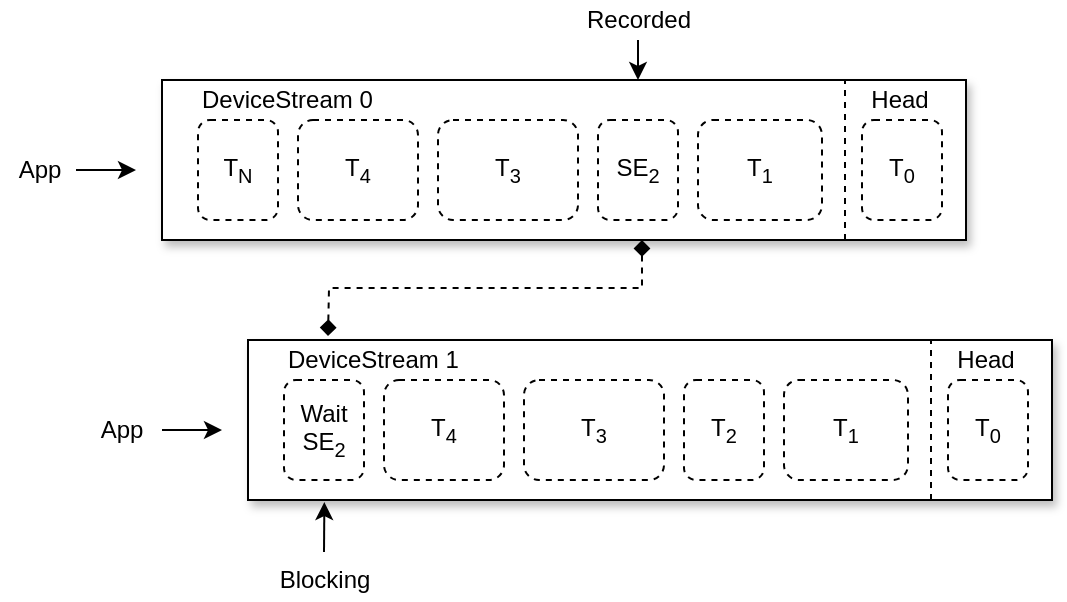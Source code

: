 <mxfile version="10.7.1" type="github"><diagram id="2vYcvdMglhv5XL8r2kbe" name="Page-1"><mxGraphModel dx="665" dy="694" grid="1" gridSize="10" guides="1" tooltips="1" connect="1" arrows="1" fold="1" page="1" pageScale="1" pageWidth="850" pageHeight="1100" math="0" shadow="0"><root><mxCell id="0"/><mxCell id="1" parent="0"/><mxCell id="hWTyPkQZ2qzjJMIVBUVF-16" value="App" style="text;html=1;strokeColor=none;fillColor=none;align=center;verticalAlign=middle;whiteSpace=wrap;rounded=0;dashed=1;" parent="1" vertex="1"><mxGeometry y="85" width="40" height="20" as="geometry"/></mxCell><mxCell id="KV9_CcIdV-ENm-rVORyN-45" value="" style="edgeStyle=orthogonalEdgeStyle;rounded=0;orthogonalLoop=1;jettySize=auto;html=1;exitX=0.597;exitY=1;exitDx=0;exitDy=0;exitPerimeter=0;endArrow=diamond;endFill=1;startArrow=diamond;startFill=1;dashed=1;" edge="1" parent="1" source="hWTyPkQZ2qzjJMIVBUVF-1"><mxGeometry relative="1" as="geometry"><mxPoint x="164" y="178" as="targetPoint"/></mxGeometry></mxCell><mxCell id="H2AIq35H4eGOhcMndZeG-18" value="Recorded&lt;br&gt;" style="text;html=1;resizable=0;points=[];autosize=1;align=center;verticalAlign=top;spacingTop=-4;" parent="1" vertex="1"><mxGeometry x="284" y="10" width="70" height="20" as="geometry"/></mxCell><mxCell id="KV9_CcIdV-ENm-rVORyN-46" value="" style="group" vertex="1" connectable="0" parent="1"><mxGeometry x="38" y="50" width="445" height="80" as="geometry"/></mxCell><mxCell id="hWTyPkQZ2qzjJMIVBUVF-18" value="" style="endArrow=classic;html=1;" parent="KV9_CcIdV-ENm-rVORyN-46" edge="1"><mxGeometry width="50" height="50" relative="1" as="geometry"><mxPoint y="45" as="sourcePoint"/><mxPoint x="30" y="45" as="targetPoint"/></mxGeometry></mxCell><mxCell id="hWTyPkQZ2qzjJMIVBUVF-1" value="" style="rounded=0;whiteSpace=wrap;html=1;shadow=1;" parent="KV9_CcIdV-ENm-rVORyN-46" vertex="1"><mxGeometry x="43" width="402" height="80" as="geometry"/></mxCell><mxCell id="hWTyPkQZ2qzjJMIVBUVF-2" value="DeviceStream 0" style="text;html=1;strokeColor=none;fillColor=none;align=left;verticalAlign=middle;whiteSpace=wrap;rounded=0;" parent="KV9_CcIdV-ENm-rVORyN-46" vertex="1"><mxGeometry x="61" width="140" height="20" as="geometry"/></mxCell><mxCell id="hWTyPkQZ2qzjJMIVBUVF-7" value="T&lt;sub&gt;0&lt;/sub&gt;" style="text;html=1;strokeColor=#000000;fillColor=none;align=center;verticalAlign=middle;whiteSpace=wrap;rounded=1;dashed=1;" parent="KV9_CcIdV-ENm-rVORyN-46" vertex="1"><mxGeometry x="393" y="20" width="40" height="50" as="geometry"/></mxCell><mxCell id="hWTyPkQZ2qzjJMIVBUVF-8" value="T&lt;sub&gt;1&lt;/sub&gt;" style="text;html=1;strokeColor=#000000;fillColor=none;align=center;verticalAlign=middle;whiteSpace=wrap;rounded=1;dashed=1;" parent="KV9_CcIdV-ENm-rVORyN-46" vertex="1"><mxGeometry x="311" y="20" width="62" height="50" as="geometry"/></mxCell><mxCell id="hWTyPkQZ2qzjJMIVBUVF-9" value="T&lt;sub&gt;3&lt;/sub&gt;" style="text;html=1;strokeColor=#000000;fillColor=none;align=center;verticalAlign=middle;whiteSpace=wrap;rounded=1;dashed=1;" parent="KV9_CcIdV-ENm-rVORyN-46" vertex="1"><mxGeometry x="181" y="20" width="70" height="50" as="geometry"/></mxCell><mxCell id="hWTyPkQZ2qzjJMIVBUVF-11" value="T&lt;sub&gt;4&lt;/sub&gt;" style="text;html=1;strokeColor=#000000;fillColor=none;align=center;verticalAlign=middle;whiteSpace=wrap;rounded=1;dashed=1;" parent="KV9_CcIdV-ENm-rVORyN-46" vertex="1"><mxGeometry x="111" y="20" width="60" height="50" as="geometry"/></mxCell><mxCell id="hWTyPkQZ2qzjJMIVBUVF-14" value="T&lt;sub&gt;N&lt;/sub&gt;" style="text;html=1;strokeColor=#000000;fillColor=none;align=center;verticalAlign=middle;whiteSpace=wrap;rounded=1;dashed=1;" parent="KV9_CcIdV-ENm-rVORyN-46" vertex="1"><mxGeometry x="61" y="20" width="40" height="50" as="geometry"/></mxCell><mxCell id="H2AIq35H4eGOhcMndZeG-2" value="SE&lt;sub&gt;2&lt;/sub&gt;" style="text;html=1;strokeColor=#000000;fillColor=none;align=center;verticalAlign=middle;whiteSpace=wrap;rounded=1;dashed=1;" parent="KV9_CcIdV-ENm-rVORyN-46" vertex="1"><mxGeometry x="261" y="20" width="40" height="50" as="geometry"/></mxCell><mxCell id="H2AIq35H4eGOhcMndZeG-8" value="" style="endArrow=none;dashed=1;html=1;" parent="KV9_CcIdV-ENm-rVORyN-46" edge="1"><mxGeometry width="50" height="50" relative="1" as="geometry"><mxPoint x="384.5" y="80" as="sourcePoint"/><mxPoint x="384.5" as="targetPoint"/></mxGeometry></mxCell><mxCell id="H2AIq35H4eGOhcMndZeG-3" value="&lt;div style=&quot;text-align: center&quot;&gt;&lt;span&gt;Head&lt;/span&gt;&lt;/div&gt;" style="text;html=1;strokeColor=none;fillColor=none;align=center;verticalAlign=middle;whiteSpace=wrap;rounded=0;" parent="KV9_CcIdV-ENm-rVORyN-46" vertex="1"><mxGeometry x="393" width="38" height="20" as="geometry"/></mxCell><mxCell id="KV9_CcIdV-ENm-rVORyN-59" value="App" style="text;html=1;strokeColor=none;fillColor=none;align=center;verticalAlign=middle;whiteSpace=wrap;rounded=0;dashed=1;" vertex="1" parent="1"><mxGeometry x="41" y="215" width="40" height="20" as="geometry"/></mxCell><mxCell id="KV9_CcIdV-ENm-rVORyN-61" value="" style="edgeStyle=orthogonalEdgeStyle;rounded=0;orthogonalLoop=1;jettySize=auto;html=1;startArrow=none;startFill=0;endArrow=classic;endFill=1;entryX=0.095;entryY=1.013;entryDx=0;entryDy=0;entryPerimeter=0;exitX=0.5;exitY=-0.2;exitDx=0;exitDy=0;exitPerimeter=0;" edge="1" parent="1" source="KV9_CcIdV-ENm-rVORyN-60" target="KV9_CcIdV-ENm-rVORyN-49"><mxGeometry relative="1" as="geometry"/></mxCell><mxCell id="KV9_CcIdV-ENm-rVORyN-60" value="Blocking" style="text;html=1;resizable=0;points=[];autosize=1;align=center;verticalAlign=top;spacingTop=-4;" vertex="1" parent="1"><mxGeometry x="132" y="290" width="60" height="20" as="geometry"/></mxCell><mxCell id="KV9_CcIdV-ENm-rVORyN-48" value="" style="endArrow=classic;html=1;" edge="1" parent="1"><mxGeometry width="50" height="50" relative="1" as="geometry"><mxPoint x="81" y="225" as="sourcePoint"/><mxPoint x="111" y="225" as="targetPoint"/></mxGeometry></mxCell><mxCell id="KV9_CcIdV-ENm-rVORyN-49" value="" style="rounded=0;whiteSpace=wrap;html=1;shadow=1;" vertex="1" parent="1"><mxGeometry x="124" y="180" width="402" height="80" as="geometry"/></mxCell><mxCell id="KV9_CcIdV-ENm-rVORyN-50" value="DeviceStream 1" style="text;html=1;strokeColor=none;fillColor=none;align=left;verticalAlign=middle;whiteSpace=wrap;rounded=0;" vertex="1" parent="1"><mxGeometry x="142" y="180" width="140" height="20" as="geometry"/></mxCell><mxCell id="KV9_CcIdV-ENm-rVORyN-51" value="T&lt;sub&gt;0&lt;/sub&gt;" style="text;html=1;strokeColor=#000000;fillColor=none;align=center;verticalAlign=middle;whiteSpace=wrap;rounded=1;dashed=1;" vertex="1" parent="1"><mxGeometry x="474" y="200" width="40" height="50" as="geometry"/></mxCell><mxCell id="KV9_CcIdV-ENm-rVORyN-52" value="T&lt;sub&gt;1&lt;/sub&gt;" style="text;html=1;strokeColor=#000000;fillColor=none;align=center;verticalAlign=middle;whiteSpace=wrap;rounded=1;dashed=1;" vertex="1" parent="1"><mxGeometry x="392" y="200" width="62" height="50" as="geometry"/></mxCell><mxCell id="KV9_CcIdV-ENm-rVORyN-53" value="T&lt;sub&gt;3&lt;/sub&gt;" style="text;html=1;strokeColor=#000000;fillColor=none;align=center;verticalAlign=middle;whiteSpace=wrap;rounded=1;dashed=1;" vertex="1" parent="1"><mxGeometry x="262" y="200" width="70" height="50" as="geometry"/></mxCell><mxCell id="KV9_CcIdV-ENm-rVORyN-54" value="T&lt;sub&gt;4&lt;/sub&gt;" style="text;html=1;strokeColor=#000000;fillColor=none;align=center;verticalAlign=middle;whiteSpace=wrap;rounded=1;dashed=1;" vertex="1" parent="1"><mxGeometry x="192" y="200" width="60" height="50" as="geometry"/></mxCell><mxCell id="KV9_CcIdV-ENm-rVORyN-55" value="Wait&lt;br&gt;SE&lt;sub&gt;2&lt;/sub&gt;&lt;br&gt;" style="text;html=1;strokeColor=#000000;fillColor=none;align=center;verticalAlign=middle;whiteSpace=wrap;rounded=1;dashed=1;" vertex="1" parent="1"><mxGeometry x="142" y="200" width="40" height="50" as="geometry"/></mxCell><mxCell id="KV9_CcIdV-ENm-rVORyN-56" value="T&lt;sub&gt;2&lt;/sub&gt;" style="text;html=1;strokeColor=#000000;fillColor=none;align=center;verticalAlign=middle;whiteSpace=wrap;rounded=1;dashed=1;" vertex="1" parent="1"><mxGeometry x="342" y="200" width="40" height="50" as="geometry"/></mxCell><mxCell id="KV9_CcIdV-ENm-rVORyN-57" value="" style="endArrow=none;dashed=1;html=1;" edge="1" parent="1"><mxGeometry width="50" height="50" relative="1" as="geometry"><mxPoint x="465.5" y="260" as="sourcePoint"/><mxPoint x="465.5" y="180" as="targetPoint"/></mxGeometry></mxCell><mxCell id="KV9_CcIdV-ENm-rVORyN-58" value="&lt;div style=&quot;text-align: center&quot;&gt;&lt;span&gt;Head&lt;/span&gt;&lt;/div&gt;" style="text;html=1;strokeColor=none;fillColor=none;align=center;verticalAlign=middle;whiteSpace=wrap;rounded=0;" vertex="1" parent="1"><mxGeometry x="474" y="180" width="38" height="20" as="geometry"/></mxCell><mxCell id="KV9_CcIdV-ENm-rVORyN-62" value="" style="edgeStyle=orthogonalEdgeStyle;rounded=0;orthogonalLoop=1;jettySize=auto;html=1;startArrow=none;startFill=0;endArrow=classic;endFill=1;" edge="1" parent="1" source="H2AIq35H4eGOhcMndZeG-18"><mxGeometry relative="1" as="geometry"><mxPoint x="319" y="50" as="targetPoint"/></mxGeometry></mxCell></root></mxGraphModel></diagram></mxfile>